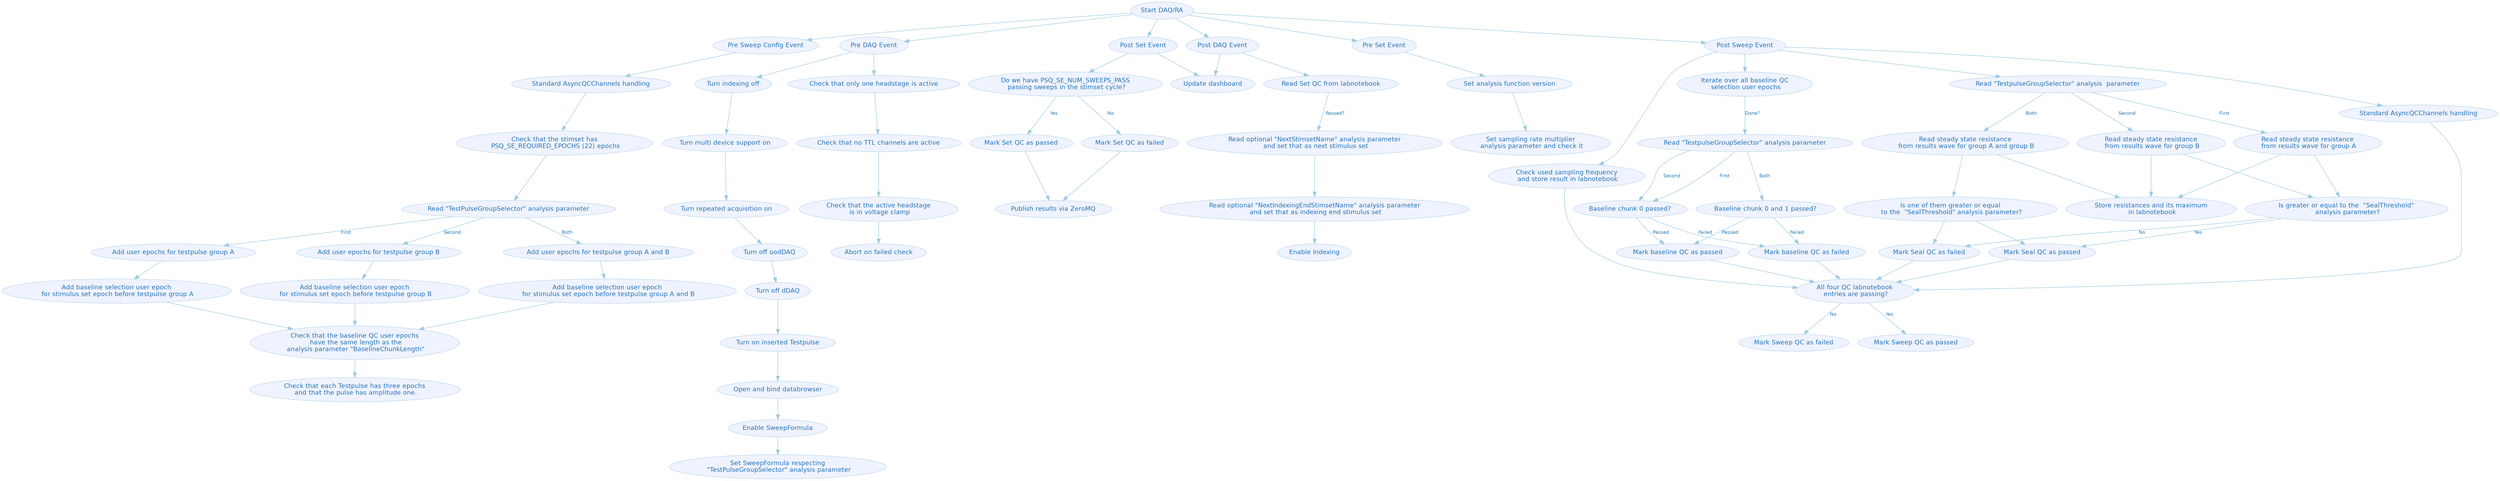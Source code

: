 digraph G {
	graph [center=true,
		color=white,
		compound=true,
		fontcolor=black,
		fontname=Helvetica,
		fontsize=14,
		penwidth=0.1,
		ratio="0,01"
	];
	node [color="#bdd7e7",
		fillcolor="#eff3ff",
		fontcolor="#2171b5",
		fontname=Helvetica,
		fontsize=13,
		label="\N",
		shape=ellipse,
		style=filled
	];
	edge [color="#9ecae1",
		fontcolor="#3182bd",
		fontname=Helvetica,
		fontsize=10,
		style=solid
	];
	n3	[label="Start DAQ/RA"];
	n5	[label="Pre Sweep Config Event"];
	n3 -> n5;
	n6	[label="Pre DAQ Event"];
	n3 -> n6;
	n7	[label="Post Set Event"];
	n3 -> n7;
	n8	[label="Pre Set Event"];
	n3 -> n8;
	n9	[label="Post Sweep Event"];
	n3 -> n9;
	n10	[label="Post DAQ Event"];
	n3 -> n10;
	n91	[URL="../_static/images/async-qc-channels.svg",
		label="Standard AsyncQCChannels handling",
		target=_graphviz];
	n5 -> n91;
	n21	[label="Turn indexing off"];
	n6 -> n21;
	n29	[label="Check that only one headstage is active"];
	n6 -> n29;
	n11	[label="Update dashboard"];
	n7 -> n11;
	n15	[label="Do we have PSQ_SE_NUM_SWEEPS_PASS\n passing sweeps in the stimset cycle?"];
	n7 -> n15;
	n19	[label="Set analysis function version"];
	n8 -> n19;
	n92	[URL="../_static/images/async-qc-channels.svg",
		label="Standard AsyncQCChannels handling",
		target=_graphviz];
	n9 -> n92;
	n47	[label="Iterate over all baseline QC\n selection user epochs"];
	n9 -> n47;
	n55	[label="Check used sampling frequency\n and store result in labnotebook"];
	n9 -> n55;
	n57	[label="Read \"TestpulseGroupSelector\" analysis  parameter"];
	n9 -> n57;
	n10 -> n11;
	n12	[label="Read Set QC from labnotebook"];
	n10 -> n12;
	n36	[label="Check that the stimset has\n PSQ_SE_REQUIRED_EPOCHS (22) epochs"];
	n37	[label="Read \"TestPulseGroupSelector\" analysis parameter"];
	n36 -> n37;
	n91 -> n36;
	n22	[label="Turn multi device support on"];
	n21 -> n22;
	n30	[label="Check that no TTL channels are active"];
	n29 -> n30;
	n16	[label="Mark Set QC as failed"];
	n15 -> n16	[label=No];
	n17	[label="Mark Set QC as passed"];
	n15 -> n17	[label=Yes];
	n20	[label="Set sampling rate multiplier\n analysis parameter and check it"];
	n19 -> n20;
	n56	[label="All four QC labnotebook\n entries are passing?"];
	n92 -> n56;
	n48	[label="Read \"TestpulseGroupSelector\" analysis parameter"];
	n47 -> n48	[label="Done?"];
	n55 -> n56;
	n58	[label="Read steady state resistance\n from results wave for group B"];
	n57 -> n58	[label=Second];
	n63	[label="Read steady state resistance\n from results wave for group A and group B"];
	n57 -> n63	[label=Both];
	n64	[label="Read steady state resistance\n from results wave for group A"];
	n57 -> n64	[label=First];
	n13	[label="Read optional \"NextStimsetName\" analysis parameter\n and set that as next stimulus set"];
	n12 -> n13	[label="Passed?"];
	n38	[label="Add user epochs for testpulse group A"];
	n37 -> n38	[label=First];
	n39	[label="Add user epochs for testpulse group B"];
	n37 -> n39	[label=Second];
	n41	[label="Add user epochs for testpulse group A and B"];
	n37 -> n41	[label=Both];
	n23	[label="Turn repeated acquisition on"];
	n22 -> n23;
	n31	[label="Check that the active headstage\n is in voltage clamp"];
	n30 -> n31;
	n18	[label="Publish results via ZeroMQ"];
	n16 -> n18;
	n17 -> n18;
	n49	[label="Baseline chunk 0 and 1 passed?"];
	n48 -> n49	[label=Both];
	n50	[label="Baseline chunk 0 passed?"];
	n48 -> n50	[label=First];
	n48 -> n50	[label=Second];
	n59	[label="Mark Sweep QC as failed"];
	n56 -> n59	[label=No];
	n60	[label="Mark Sweep QC as passed"];
	n56 -> n60	[label=Yes];
	n65	[label="Store resistances and its maximum\n in labnotebook"];
	n58 -> n65;
	n67	[label="Is greater or equal to the  \"SealThreshold\"\n analysis parameter?"];
	n58 -> n67;
	n63 -> n65;
	n68	[label="Is one of them greater or equal\n to the  \"SealThreshold\" analysis parameter?"];
	n63 -> n68;
	n64 -> n65;
	n64 -> n67;
	n61	[label="Read optional \"NextIndexingEndStimsetName\" analysis parameter\n and set that as indexing end stimulus set"];
	n13 -> n61;
	n42	[label="Add baseline selection user epoch\n for stimulus set epoch before testpulse group A"];
	n38 -> n42;
	n43	[label="Add baseline selection user epoch\n for stimulus set epoch before testpulse group B"];
	n39 -> n43;
	n44	[label="Add baseline selection user epoch\n for stimulus set epoch before testpulse group A and B"];
	n41 -> n44;
	n24	[label="Turn off oodDAQ"];
	n23 -> n24;
	n32	[label="Abort on failed check"];
	n31 -> n32;
	n52	[label="Mark baseline QC as passed"];
	n49 -> n52	[label=Passed];
	n53	[label="Mark baseline QC as failed"];
	n49 -> n53	[label=Failed];
	n50 -> n52	[label=Passed];
	n50 -> n53	[label=Failed];
	n66	[label="Mark Seal QC as passed"];
	n67 -> n66	[label=Yes];
	n69	[label="Mark Seal QC as failed"];
	n67 -> n69	[label=No];
	n68 -> n66;
	n68 -> n69;
	n62	[label="Enable Indexing"];
	n61 -> n62;
	n45	[label="Check that the baseline QC user epochs\n have the same length as the\n analysis parameter \"BaselineChunkLength\""];
	n42 -> n45;
	n43 -> n45;
	n44 -> n45;
	n25	[label="Turn off dDAQ"];
	n24 -> n25;
	n52 -> n56;
	n53 -> n56;
	n66 -> n56;
	n69 -> n56;
	n26	[label="Turn on inserted Testpulse"];
	n25 -> n26;
	n27	[label="Open and bind databrowser"];
	n26 -> n27;
	n28	[label="Enable SweepFormula"];
	n27 -> n28;
	n35	[label="Set SweepFormula respecting\n \"TestPulseGroupSelector\" analysis parameter"];
	n28 -> n35;
	n46	[label="Check that each Testpulse has three epochs\n and that the pulse has amplitude one."];
	n45 -> n46;
}
